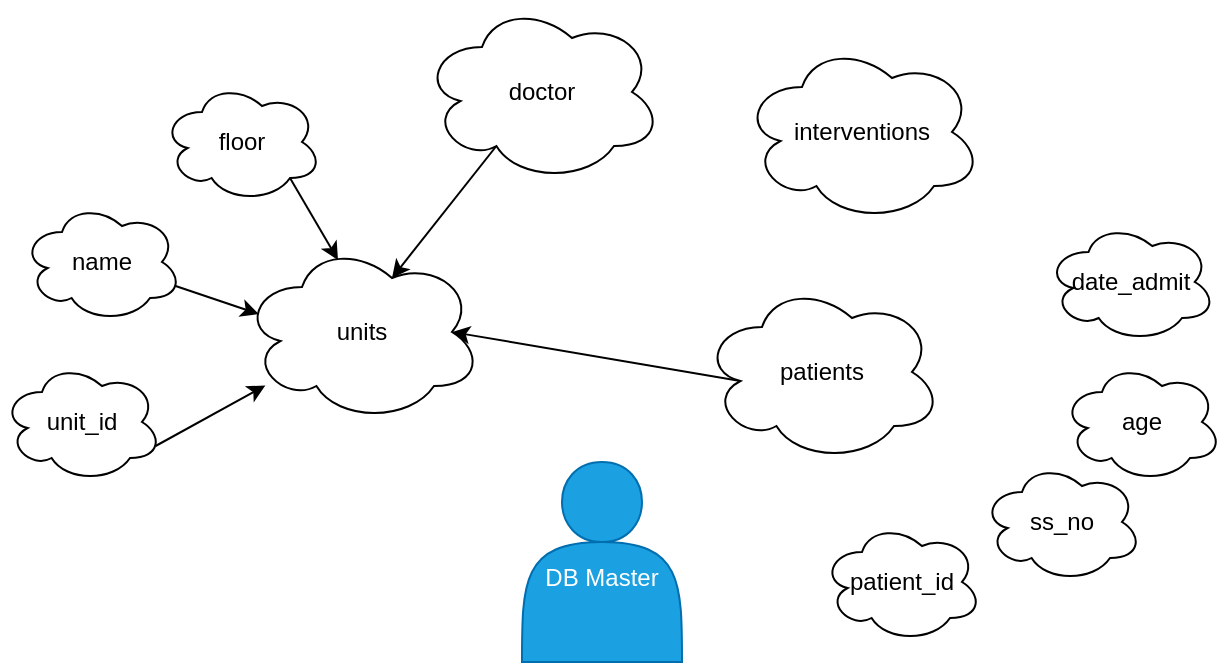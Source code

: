 <mxfile>
    <diagram id="xYlw3zn8i--2Sqz5g50E" name="Page-1">
        <mxGraphModel dx="661" dy="627" grid="1" gridSize="10" guides="1" tooltips="1" connect="1" arrows="1" fold="1" page="1" pageScale="1" pageWidth="1169" pageHeight="827" math="0" shadow="0">
            <root>
                <mxCell id="0"/>
                <mxCell id="1" parent="0"/>
                <mxCell id="2" value="&lt;br&gt;DB Master" style="shape=actor;whiteSpace=wrap;html=1;fillColor=#1ba1e2;strokeColor=#006EAF;fontColor=#ffffff;" vertex="1" parent="1">
                    <mxGeometry x="280" y="390" width="80" height="100" as="geometry"/>
                </mxCell>
                <mxCell id="3" value="units" style="ellipse;shape=cloud;whiteSpace=wrap;html=1;" vertex="1" parent="1">
                    <mxGeometry x="140" y="280" width="120" height="90" as="geometry"/>
                </mxCell>
                <mxCell id="15" style="edgeStyle=none;rounded=0;orthogonalLoop=1;jettySize=auto;html=1;exitX=0.96;exitY=0.7;exitDx=0;exitDy=0;exitPerimeter=0;" edge="1" parent="1" source="4" target="3">
                    <mxGeometry relative="1" as="geometry"/>
                </mxCell>
                <mxCell id="4" value="unit_id" style="ellipse;shape=cloud;whiteSpace=wrap;html=1;" vertex="1" parent="1">
                    <mxGeometry x="20" y="340" width="80" height="60" as="geometry"/>
                </mxCell>
                <mxCell id="14" style="edgeStyle=none;rounded=0;orthogonalLoop=1;jettySize=auto;html=1;exitX=0.96;exitY=0.7;exitDx=0;exitDy=0;exitPerimeter=0;entryX=0.07;entryY=0.4;entryDx=0;entryDy=0;entryPerimeter=0;" edge="1" parent="1" source="5" target="3">
                    <mxGeometry relative="1" as="geometry"/>
                </mxCell>
                <mxCell id="5" value="name" style="ellipse;shape=cloud;whiteSpace=wrap;html=1;" vertex="1" parent="1">
                    <mxGeometry x="30" y="260" width="80" height="60" as="geometry"/>
                </mxCell>
                <mxCell id="13" style="edgeStyle=none;rounded=0;orthogonalLoop=1;jettySize=auto;html=1;exitX=0.8;exitY=0.8;exitDx=0;exitDy=0;exitPerimeter=0;entryX=0.4;entryY=0.1;entryDx=0;entryDy=0;entryPerimeter=0;" edge="1" parent="1" source="6" target="3">
                    <mxGeometry relative="1" as="geometry"/>
                </mxCell>
                <mxCell id="6" value="floor" style="ellipse;shape=cloud;whiteSpace=wrap;html=1;" vertex="1" parent="1">
                    <mxGeometry x="100" y="200" width="80" height="60" as="geometry"/>
                </mxCell>
                <mxCell id="20" style="edgeStyle=none;rounded=0;orthogonalLoop=1;jettySize=auto;html=1;exitX=0.31;exitY=0.8;exitDx=0;exitDy=0;exitPerimeter=0;entryX=0.625;entryY=0.2;entryDx=0;entryDy=0;entryPerimeter=0;" edge="1" parent="1" source="12" target="3">
                    <mxGeometry relative="1" as="geometry"/>
                </mxCell>
                <mxCell id="12" value="doctor" style="ellipse;shape=cloud;whiteSpace=wrap;html=1;" vertex="1" parent="1">
                    <mxGeometry x="230" y="160" width="120" height="90" as="geometry"/>
                </mxCell>
                <mxCell id="19" style="edgeStyle=none;rounded=0;orthogonalLoop=1;jettySize=auto;html=1;exitX=0.16;exitY=0.55;exitDx=0;exitDy=0;exitPerimeter=0;entryX=0.875;entryY=0.5;entryDx=0;entryDy=0;entryPerimeter=0;" edge="1" parent="1" source="17" target="3">
                    <mxGeometry relative="1" as="geometry"/>
                </mxCell>
                <mxCell id="17" value="patients" style="ellipse;shape=cloud;whiteSpace=wrap;html=1;" vertex="1" parent="1">
                    <mxGeometry x="370" y="300" width="120" height="90" as="geometry"/>
                </mxCell>
                <mxCell id="21" value="interventions" style="ellipse;shape=cloud;whiteSpace=wrap;html=1;" vertex="1" parent="1">
                    <mxGeometry x="390" y="180" width="120" height="90" as="geometry"/>
                </mxCell>
                <mxCell id="22" value="patient_id" style="ellipse;shape=cloud;whiteSpace=wrap;html=1;" vertex="1" parent="1">
                    <mxGeometry x="430" y="420" width="80" height="60" as="geometry"/>
                </mxCell>
                <mxCell id="23" value="ss_no" style="ellipse;shape=cloud;whiteSpace=wrap;html=1;" vertex="1" parent="1">
                    <mxGeometry x="510" y="390" width="80" height="60" as="geometry"/>
                </mxCell>
                <mxCell id="24" value="age" style="ellipse;shape=cloud;whiteSpace=wrap;html=1;" vertex="1" parent="1">
                    <mxGeometry x="550" y="340" width="80" height="60" as="geometry"/>
                </mxCell>
                <mxCell id="25" value="&lt;font style=&quot;font-size: 12px&quot;&gt;date_admit&lt;/font&gt;" style="ellipse;shape=cloud;whiteSpace=wrap;html=1;" vertex="1" parent="1">
                    <mxGeometry x="542" y="270" width="85" height="60" as="geometry"/>
                </mxCell>
            </root>
        </mxGraphModel>
    </diagram>
</mxfile>